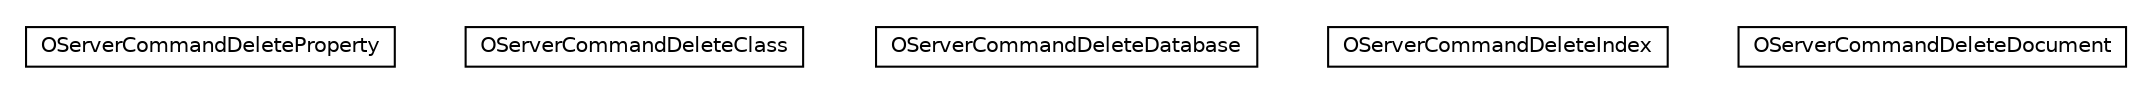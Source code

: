#!/usr/local/bin/dot
#
# Class diagram 
# Generated by UMLGraph version R5_6-24-gf6e263 (http://www.umlgraph.org/)
#

digraph G {
	edge [fontname="Helvetica",fontsize=10,labelfontname="Helvetica",labelfontsize=10];
	node [fontname="Helvetica",fontsize=10,shape=plaintext];
	nodesep=0.25;
	ranksep=0.5;
	// com.orientechnologies.orient.server.network.protocol.http.command.delete.OServerCommandDeleteProperty
	c359346 [label=<<table title="com.orientechnologies.orient.server.network.protocol.http.command.delete.OServerCommandDeleteProperty" border="0" cellborder="1" cellspacing="0" cellpadding="2" port="p" href="./OServerCommandDeleteProperty.html">
		<tr><td><table border="0" cellspacing="0" cellpadding="1">
<tr><td align="center" balign="center"> OServerCommandDeleteProperty </td></tr>
		</table></td></tr>
		</table>>, URL="./OServerCommandDeleteProperty.html", fontname="Helvetica", fontcolor="black", fontsize=10.0];
	// com.orientechnologies.orient.server.network.protocol.http.command.delete.OServerCommandDeleteClass
	c359347 [label=<<table title="com.orientechnologies.orient.server.network.protocol.http.command.delete.OServerCommandDeleteClass" border="0" cellborder="1" cellspacing="0" cellpadding="2" port="p" href="./OServerCommandDeleteClass.html">
		<tr><td><table border="0" cellspacing="0" cellpadding="1">
<tr><td align="center" balign="center"> OServerCommandDeleteClass </td></tr>
		</table></td></tr>
		</table>>, URL="./OServerCommandDeleteClass.html", fontname="Helvetica", fontcolor="black", fontsize=10.0];
	// com.orientechnologies.orient.server.network.protocol.http.command.delete.OServerCommandDeleteDatabase
	c359348 [label=<<table title="com.orientechnologies.orient.server.network.protocol.http.command.delete.OServerCommandDeleteDatabase" border="0" cellborder="1" cellspacing="0" cellpadding="2" port="p" href="./OServerCommandDeleteDatabase.html">
		<tr><td><table border="0" cellspacing="0" cellpadding="1">
<tr><td align="center" balign="center"> OServerCommandDeleteDatabase </td></tr>
		</table></td></tr>
		</table>>, URL="./OServerCommandDeleteDatabase.html", fontname="Helvetica", fontcolor="black", fontsize=10.0];
	// com.orientechnologies.orient.server.network.protocol.http.command.delete.OServerCommandDeleteIndex
	c359349 [label=<<table title="com.orientechnologies.orient.server.network.protocol.http.command.delete.OServerCommandDeleteIndex" border="0" cellborder="1" cellspacing="0" cellpadding="2" port="p" href="./OServerCommandDeleteIndex.html">
		<tr><td><table border="0" cellspacing="0" cellpadding="1">
<tr><td align="center" balign="center"> OServerCommandDeleteIndex </td></tr>
		</table></td></tr>
		</table>>, URL="./OServerCommandDeleteIndex.html", fontname="Helvetica", fontcolor="black", fontsize=10.0];
	// com.orientechnologies.orient.server.network.protocol.http.command.delete.OServerCommandDeleteDocument
	c359350 [label=<<table title="com.orientechnologies.orient.server.network.protocol.http.command.delete.OServerCommandDeleteDocument" border="0" cellborder="1" cellspacing="0" cellpadding="2" port="p" href="./OServerCommandDeleteDocument.html">
		<tr><td><table border="0" cellspacing="0" cellpadding="1">
<tr><td align="center" balign="center"> OServerCommandDeleteDocument </td></tr>
		</table></td></tr>
		</table>>, URL="./OServerCommandDeleteDocument.html", fontname="Helvetica", fontcolor="black", fontsize=10.0];
}

